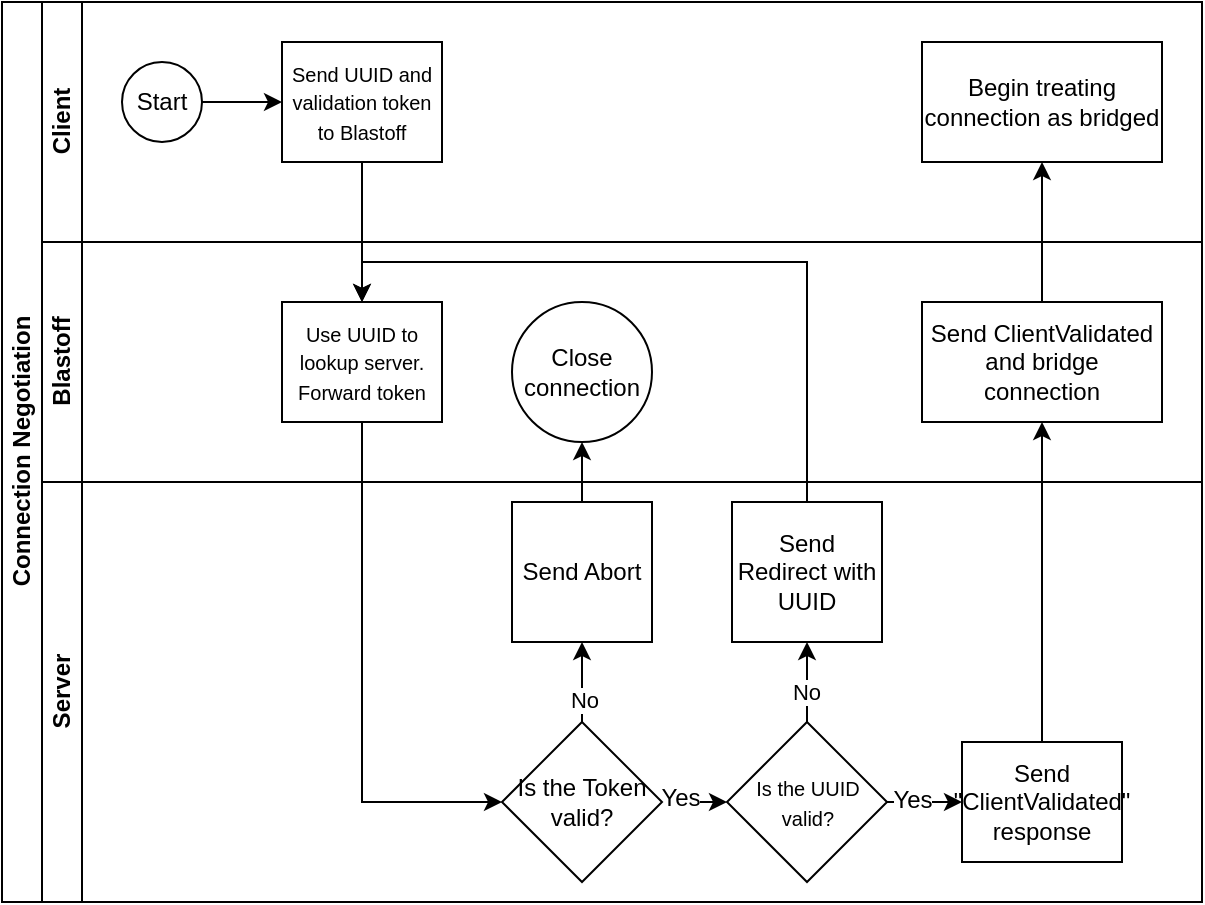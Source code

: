 <mxfile version="24.6.5" type="device">
  <diagram id="prtHgNgQTEPvFCAcTncT" name="Page-1">
    <mxGraphModel dx="1295" dy="483" grid="1" gridSize="10" guides="1" tooltips="1" connect="1" arrows="1" fold="1" page="1" pageScale="1" pageWidth="827" pageHeight="1169" math="0" shadow="0">
      <root>
        <mxCell id="0" />
        <mxCell id="1" parent="0" />
        <mxCell id="dNxyNK7c78bLwvsdeMH5-19" value="Connection Negotiation" style="swimlane;html=1;childLayout=stackLayout;resizeParent=1;resizeParentMax=0;horizontal=0;startSize=20;horizontalStack=0;" parent="1" vertex="1">
          <mxGeometry x="120" y="120" width="600" height="450" as="geometry" />
        </mxCell>
        <mxCell id="dNxyNK7c78bLwvsdeMH5-20" value="Client" style="swimlane;html=1;startSize=20;horizontal=0;" parent="dNxyNK7c78bLwvsdeMH5-19" vertex="1">
          <mxGeometry x="20" width="580" height="120" as="geometry" />
        </mxCell>
        <mxCell id="dNxyNK7c78bLwvsdeMH5-25" value="" style="edgeStyle=orthogonalEdgeStyle;rounded=0;orthogonalLoop=1;jettySize=auto;html=1;" parent="dNxyNK7c78bLwvsdeMH5-20" source="dNxyNK7c78bLwvsdeMH5-23" target="dNxyNK7c78bLwvsdeMH5-24" edge="1">
          <mxGeometry relative="1" as="geometry" />
        </mxCell>
        <mxCell id="dNxyNK7c78bLwvsdeMH5-23" value="Start" style="ellipse;whiteSpace=wrap;html=1;" parent="dNxyNK7c78bLwvsdeMH5-20" vertex="1">
          <mxGeometry x="40" y="30" width="40" height="40" as="geometry" />
        </mxCell>
        <mxCell id="dNxyNK7c78bLwvsdeMH5-24" value="&lt;font style=&quot;font-size: 10px;&quot;&gt;Send UUID and validation token to Blastoff&lt;br&gt;&lt;/font&gt;" style="rounded=0;whiteSpace=wrap;html=1;fontFamily=Helvetica;fontSize=12;fontColor=#000000;align=center;" parent="dNxyNK7c78bLwvsdeMH5-20" vertex="1">
          <mxGeometry x="120" y="20" width="80" height="60" as="geometry" />
        </mxCell>
        <mxCell id="22dtpbCGGIHCJg5DT9nd-26" value="Begin treating connection as bridged" style="whiteSpace=wrap;html=1;fontColor=#000000;rounded=0;" vertex="1" parent="dNxyNK7c78bLwvsdeMH5-20">
          <mxGeometry x="440" y="20" width="120" height="60" as="geometry" />
        </mxCell>
        <mxCell id="dNxyNK7c78bLwvsdeMH5-21" value="Blastoff" style="swimlane;html=1;startSize=20;horizontal=0;" parent="dNxyNK7c78bLwvsdeMH5-19" vertex="1">
          <mxGeometry x="20" y="120" width="580" height="120" as="geometry" />
        </mxCell>
        <mxCell id="dNxyNK7c78bLwvsdeMH5-26" value="&lt;font style=&quot;font-size: 10px;&quot;&gt;Use UUID to lookup server. Forward token&lt;/font&gt;" style="rounded=0;whiteSpace=wrap;html=1;fontFamily=Helvetica;fontSize=12;fontColor=#000000;align=center;" parent="dNxyNK7c78bLwvsdeMH5-21" vertex="1">
          <mxGeometry x="120" y="30" width="80" height="60" as="geometry" />
        </mxCell>
        <mxCell id="22dtpbCGGIHCJg5DT9nd-24" value="Send ClientValidated and bridge connection" style="whiteSpace=wrap;html=1;fontColor=#000000;rounded=0;" vertex="1" parent="dNxyNK7c78bLwvsdeMH5-21">
          <mxGeometry x="440" y="30" width="120" height="60" as="geometry" />
        </mxCell>
        <mxCell id="22dtpbCGGIHCJg5DT9nd-1" value="" style="edgeStyle=orthogonalEdgeStyle;rounded=0;orthogonalLoop=1;jettySize=auto;html=1;" edge="1" parent="dNxyNK7c78bLwvsdeMH5-19" source="dNxyNK7c78bLwvsdeMH5-24" target="dNxyNK7c78bLwvsdeMH5-26">
          <mxGeometry relative="1" as="geometry" />
        </mxCell>
        <mxCell id="22dtpbCGGIHCJg5DT9nd-8" style="edgeStyle=orthogonalEdgeStyle;rounded=0;orthogonalLoop=1;jettySize=auto;html=1;exitX=0.5;exitY=1;exitDx=0;exitDy=0;entryX=0;entryY=0.5;entryDx=0;entryDy=0;" edge="1" parent="dNxyNK7c78bLwvsdeMH5-19" source="dNxyNK7c78bLwvsdeMH5-26" target="22dtpbCGGIHCJg5DT9nd-6">
          <mxGeometry relative="1" as="geometry" />
        </mxCell>
        <mxCell id="22dtpbCGGIHCJg5DT9nd-25" value="" style="edgeStyle=orthogonalEdgeStyle;rounded=0;orthogonalLoop=1;jettySize=auto;html=1;fontFamily=Helvetica;fontSize=12;fontColor=#000000;" edge="1" parent="dNxyNK7c78bLwvsdeMH5-19" source="22dtpbCGGIHCJg5DT9nd-20" target="22dtpbCGGIHCJg5DT9nd-24">
          <mxGeometry relative="1" as="geometry" />
        </mxCell>
        <mxCell id="22dtpbCGGIHCJg5DT9nd-27" value="" style="edgeStyle=orthogonalEdgeStyle;rounded=0;orthogonalLoop=1;jettySize=auto;html=1;fontFamily=Helvetica;fontSize=12;fontColor=#000000;" edge="1" parent="dNxyNK7c78bLwvsdeMH5-19" source="22dtpbCGGIHCJg5DT9nd-24" target="22dtpbCGGIHCJg5DT9nd-26">
          <mxGeometry relative="1" as="geometry" />
        </mxCell>
        <mxCell id="dNxyNK7c78bLwvsdeMH5-22" value="Server" style="swimlane;html=1;startSize=20;horizontal=0;" parent="dNxyNK7c78bLwvsdeMH5-19" vertex="1">
          <mxGeometry x="20" y="240" width="580" height="210" as="geometry" />
        </mxCell>
        <mxCell id="22dtpbCGGIHCJg5DT9nd-21" value="" style="edgeStyle=orthogonalEdgeStyle;rounded=0;orthogonalLoop=1;jettySize=auto;html=1;" edge="1" parent="dNxyNK7c78bLwvsdeMH5-22" source="22dtpbCGGIHCJg5DT9nd-38" target="22dtpbCGGIHCJg5DT9nd-20">
          <mxGeometry relative="1" as="geometry" />
        </mxCell>
        <mxCell id="22dtpbCGGIHCJg5DT9nd-41" value="Yes" style="edgeLabel;html=1;align=center;verticalAlign=middle;resizable=0;points=[];rounded=0;strokeColor=default;fontFamily=Helvetica;fontSize=12;fontColor=#000000;fillColor=default;" vertex="1" connectable="0" parent="22dtpbCGGIHCJg5DT9nd-21">
          <mxGeometry x="-0.433" y="1" relative="1" as="geometry">
            <mxPoint as="offset" />
          </mxGeometry>
        </mxCell>
        <mxCell id="22dtpbCGGIHCJg5DT9nd-54" value="" style="edgeStyle=orthogonalEdgeStyle;rounded=0;orthogonalLoop=1;jettySize=auto;html=1;fontFamily=Helvetica;fontSize=12;fontColor=#000000;" edge="1" parent="dNxyNK7c78bLwvsdeMH5-22" source="22dtpbCGGIHCJg5DT9nd-6" target="22dtpbCGGIHCJg5DT9nd-47">
          <mxGeometry relative="1" as="geometry" />
        </mxCell>
        <mxCell id="22dtpbCGGIHCJg5DT9nd-60" value="No" style="edgeLabel;html=1;align=center;verticalAlign=middle;resizable=0;points=[];" vertex="1" connectable="0" parent="22dtpbCGGIHCJg5DT9nd-54">
          <mxGeometry x="-0.45" y="-1" relative="1" as="geometry">
            <mxPoint as="offset" />
          </mxGeometry>
        </mxCell>
        <mxCell id="22dtpbCGGIHCJg5DT9nd-20" value="Send &quot;ClientValidated&quot; response" style="whiteSpace=wrap;html=1;fontColor=#000000;rounded=0;" vertex="1" parent="dNxyNK7c78bLwvsdeMH5-22">
          <mxGeometry x="460" y="130" width="80" height="60" as="geometry" />
        </mxCell>
        <mxCell id="22dtpbCGGIHCJg5DT9nd-39" value="" style="edgeStyle=orthogonalEdgeStyle;rounded=0;orthogonalLoop=1;jettySize=auto;html=1;" edge="1" parent="dNxyNK7c78bLwvsdeMH5-22" source="22dtpbCGGIHCJg5DT9nd-6" target="22dtpbCGGIHCJg5DT9nd-38">
          <mxGeometry relative="1" as="geometry">
            <mxPoint x="400" y="480" as="sourcePoint" />
            <mxPoint x="580" y="480" as="targetPoint" />
          </mxGeometry>
        </mxCell>
        <mxCell id="22dtpbCGGIHCJg5DT9nd-40" value="Yes" style="edgeLabel;html=1;align=center;verticalAlign=middle;resizable=0;points=[];rounded=0;strokeColor=default;fontFamily=Helvetica;fontSize=12;fontColor=#000000;fillColor=default;" vertex="1" connectable="0" parent="22dtpbCGGIHCJg5DT9nd-39">
          <mxGeometry x="-0.275" y="2" relative="1" as="geometry">
            <mxPoint x="-8" as="offset" />
          </mxGeometry>
        </mxCell>
        <mxCell id="22dtpbCGGIHCJg5DT9nd-43" value="" style="edgeStyle=orthogonalEdgeStyle;rounded=0;orthogonalLoop=1;jettySize=auto;html=1;fontFamily=Helvetica;fontSize=12;fontColor=#000000;" edge="1" parent="dNxyNK7c78bLwvsdeMH5-22" source="22dtpbCGGIHCJg5DT9nd-38" target="22dtpbCGGIHCJg5DT9nd-42">
          <mxGeometry relative="1" as="geometry" />
        </mxCell>
        <mxCell id="22dtpbCGGIHCJg5DT9nd-61" value="No" style="edgeLabel;html=1;align=center;verticalAlign=middle;resizable=0;points=[];" vertex="1" connectable="0" parent="22dtpbCGGIHCJg5DT9nd-43">
          <mxGeometry x="-0.221" y="1" relative="1" as="geometry">
            <mxPoint as="offset" />
          </mxGeometry>
        </mxCell>
        <mxCell id="22dtpbCGGIHCJg5DT9nd-38" value="&lt;font style=&quot;font-size: 10px;&quot;&gt;Is the UUID valid?&lt;br&gt;&lt;/font&gt;" style="rhombus;whiteSpace=wrap;html=1;rounded=0;strokeColor=default;align=center;verticalAlign=middle;fontFamily=Helvetica;fontSize=12;fontColor=#000000;fillColor=default;" vertex="1" parent="dNxyNK7c78bLwvsdeMH5-22">
          <mxGeometry x="342.5" y="120" width="80" height="80" as="geometry" />
        </mxCell>
        <mxCell id="22dtpbCGGIHCJg5DT9nd-42" value="Send Redirect with UUID" style="whiteSpace=wrap;html=1;fontColor=#000000;rounded=0;" vertex="1" parent="dNxyNK7c78bLwvsdeMH5-22">
          <mxGeometry x="345" y="10" width="75" height="70" as="geometry" />
        </mxCell>
        <mxCell id="22dtpbCGGIHCJg5DT9nd-56" value="Close connection" style="ellipse;whiteSpace=wrap;html=1;aspect=fixed;rounded=0;strokeColor=default;align=center;verticalAlign=middle;fontFamily=Helvetica;fontSize=12;fontColor=#000000;fillColor=default;" vertex="1" parent="dNxyNK7c78bLwvsdeMH5-22">
          <mxGeometry x="235" y="-90" width="70" height="70" as="geometry" />
        </mxCell>
        <mxCell id="22dtpbCGGIHCJg5DT9nd-57" value="" style="edgeStyle=orthogonalEdgeStyle;rounded=0;orthogonalLoop=1;jettySize=auto;html=1;fontFamily=Helvetica;fontSize=12;fontColor=#000000;" edge="1" parent="dNxyNK7c78bLwvsdeMH5-22" source="22dtpbCGGIHCJg5DT9nd-47" target="22dtpbCGGIHCJg5DT9nd-56">
          <mxGeometry relative="1" as="geometry" />
        </mxCell>
        <mxCell id="22dtpbCGGIHCJg5DT9nd-47" value="Send Abort" style="whiteSpace=wrap;html=1;aspect=fixed;rounded=0;strokeColor=default;align=center;verticalAlign=middle;fontFamily=Helvetica;fontSize=12;fontColor=#000000;fillColor=default;" vertex="1" parent="dNxyNK7c78bLwvsdeMH5-22">
          <mxGeometry x="235" y="10" width="70" height="70" as="geometry" />
        </mxCell>
        <mxCell id="22dtpbCGGIHCJg5DT9nd-6" value="Is the Token valid?" style="rhombus;whiteSpace=wrap;html=1;fontColor=#000000;rounded=0;" vertex="1" parent="dNxyNK7c78bLwvsdeMH5-22">
          <mxGeometry x="230" y="120" width="80" height="80" as="geometry" />
        </mxCell>
        <mxCell id="22dtpbCGGIHCJg5DT9nd-63" style="edgeStyle=orthogonalEdgeStyle;rounded=0;orthogonalLoop=1;jettySize=auto;html=1;entryX=0.5;entryY=0;entryDx=0;entryDy=0;" edge="1" parent="dNxyNK7c78bLwvsdeMH5-19" source="22dtpbCGGIHCJg5DT9nd-42" target="dNxyNK7c78bLwvsdeMH5-26">
          <mxGeometry relative="1" as="geometry">
            <Array as="points">
              <mxPoint x="402" y="130" />
              <mxPoint x="180" y="130" />
            </Array>
          </mxGeometry>
        </mxCell>
      </root>
    </mxGraphModel>
  </diagram>
</mxfile>
